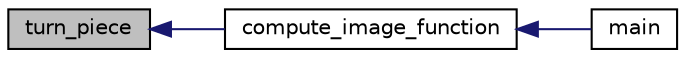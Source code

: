 digraph "turn_piece"
{
  edge [fontname="Helvetica",fontsize="10",labelfontname="Helvetica",labelfontsize="10"];
  node [fontname="Helvetica",fontsize="10",shape=record];
  rankdir="LR";
  Node434 [label="turn_piece",height=0.2,width=0.4,color="black", fillcolor="grey75", style="filled", fontcolor="black"];
  Node434 -> Node435 [dir="back",color="midnightblue",fontsize="10",style="solid",fontname="Helvetica"];
  Node435 [label="compute_image_function",height=0.2,width=0.4,color="black", fillcolor="white", style="filled",URL="$dc/d77/pentomino__5x5_8_c.html#aaefa22897e89567d877f6b1316586a5a"];
  Node435 -> Node436 [dir="back",color="midnightblue",fontsize="10",style="solid",fontname="Helvetica"];
  Node436 [label="main",height=0.2,width=0.4,color="black", fillcolor="white", style="filled",URL="$dc/d77/pentomino__5x5_8_c.html#a840291bc02cba5474a4cb46a9b9566fe"];
}
